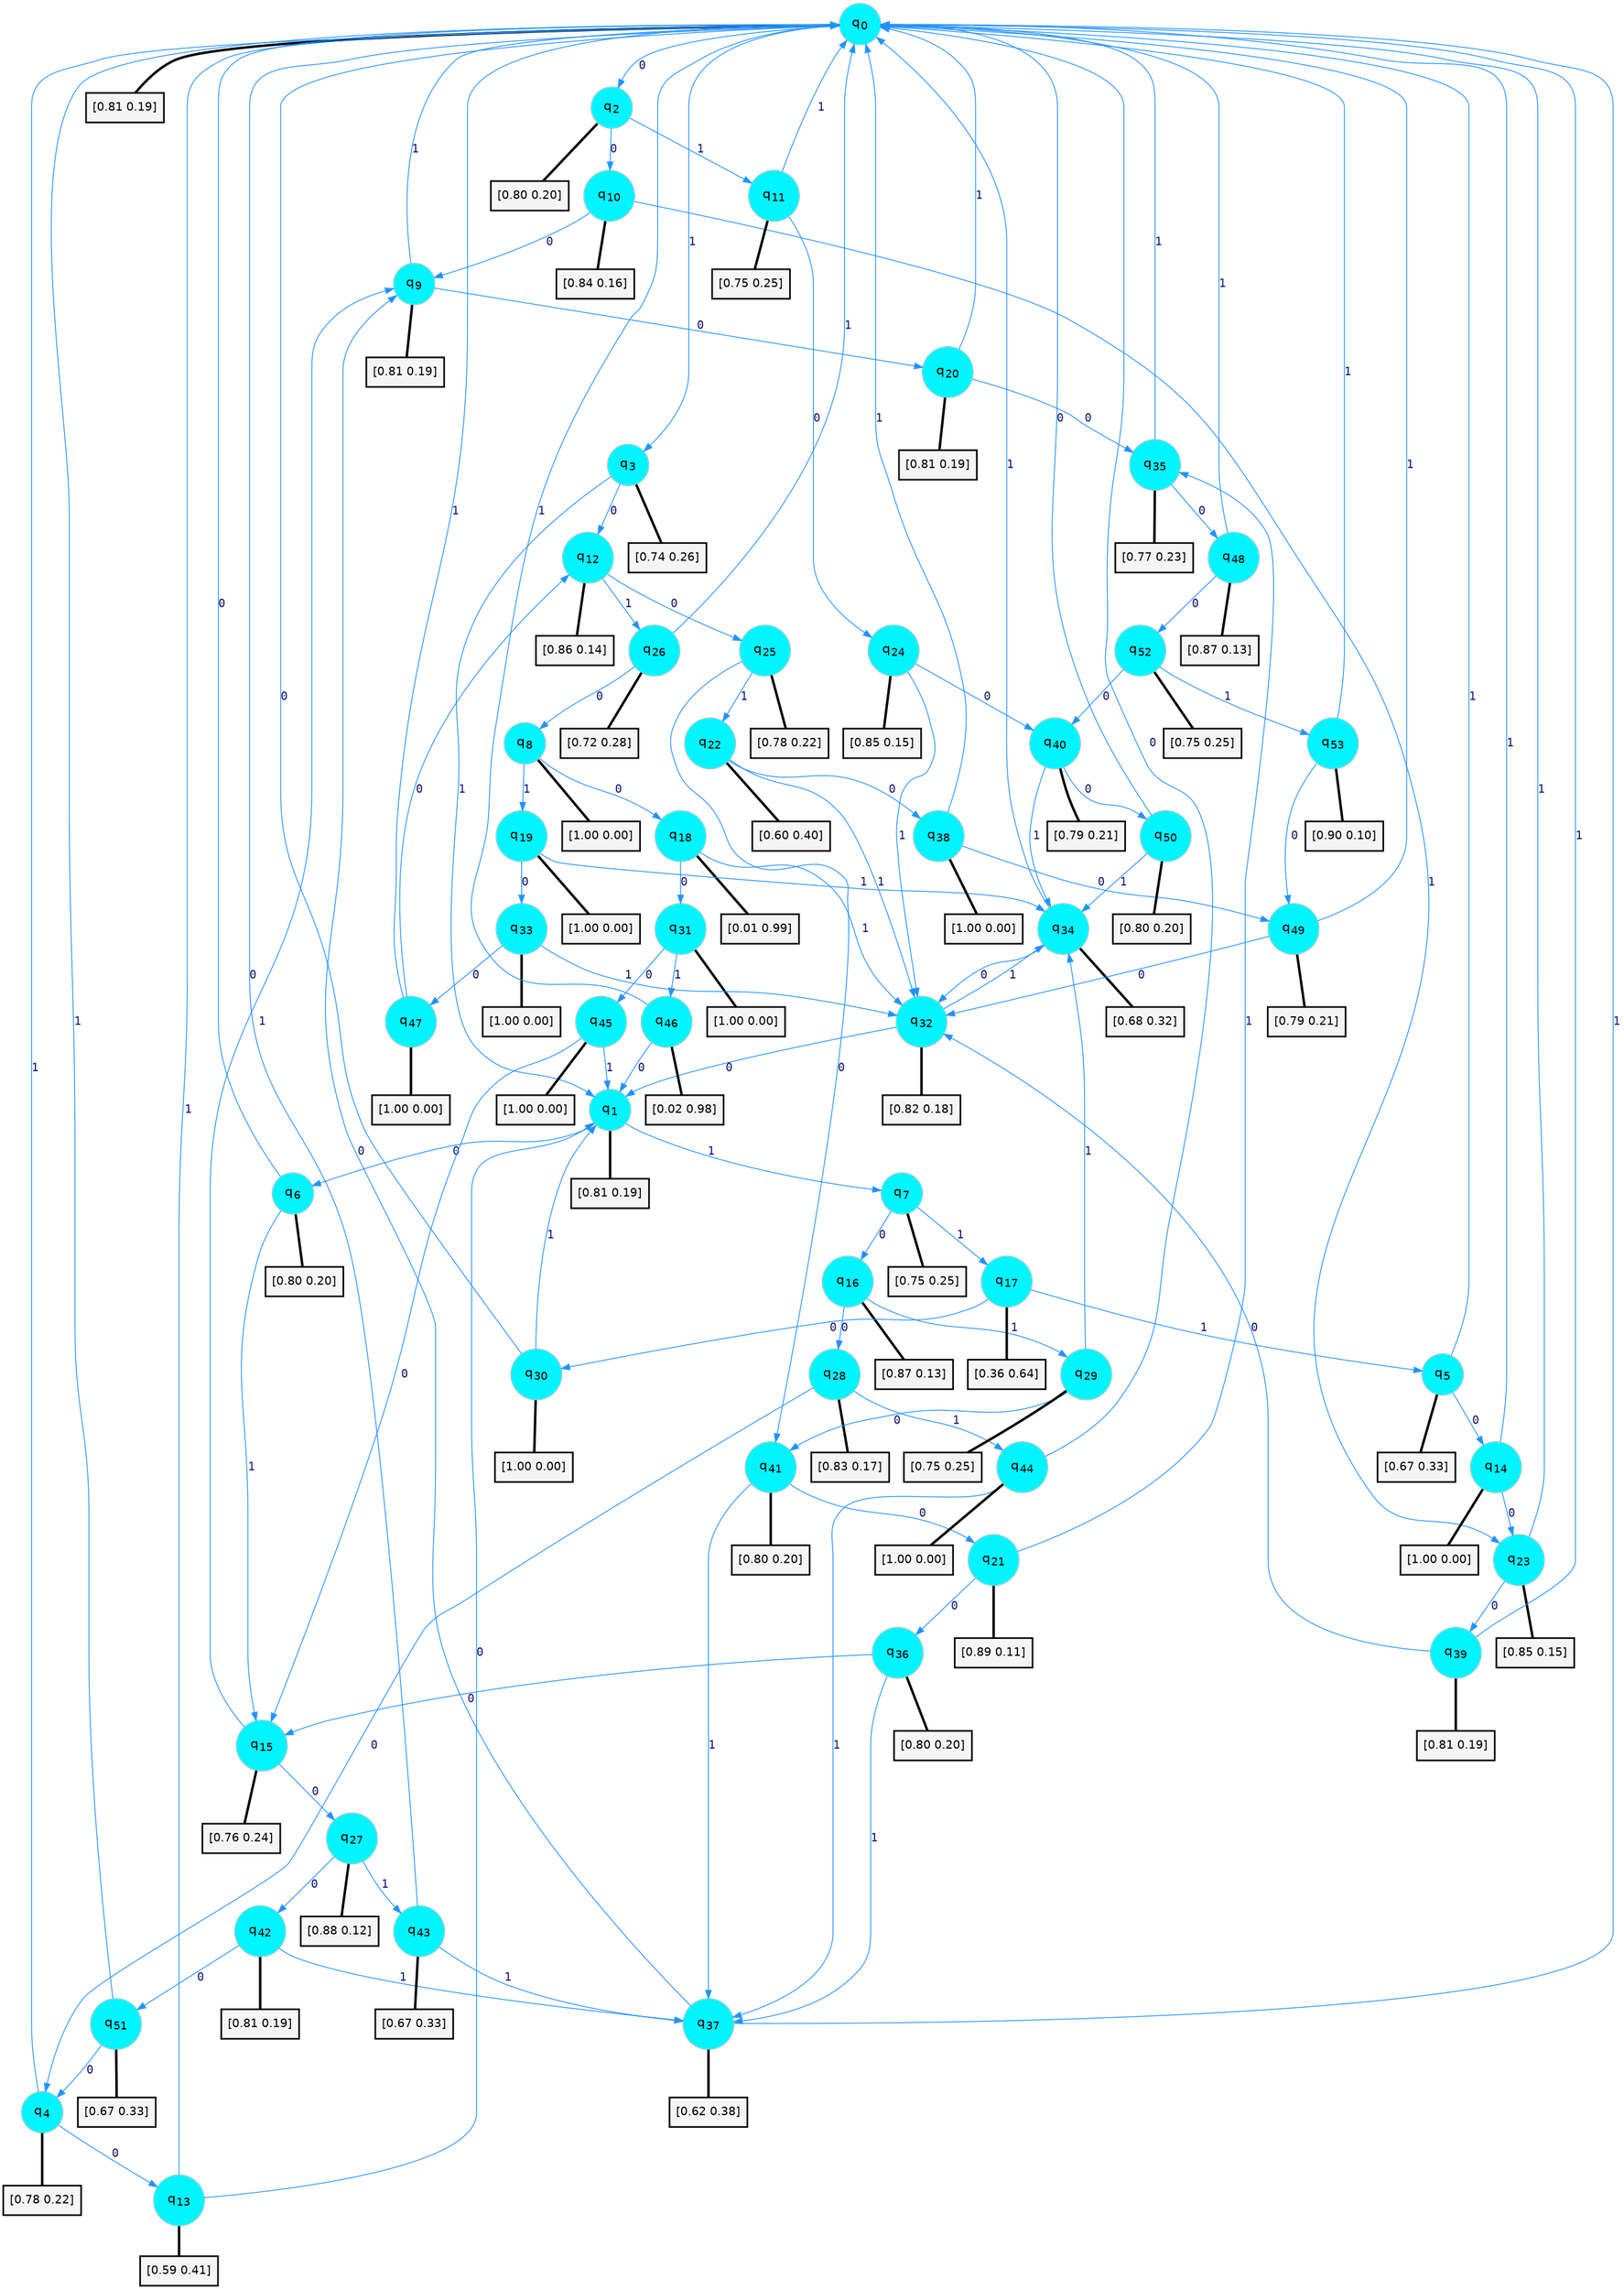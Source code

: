 digraph G {
graph [
bgcolor=transparent, dpi=300, rankdir=TD, size="40,25"];
node [
color=gray, fillcolor=turquoise1, fontcolor=black, fontname=Helvetica, fontsize=16, fontweight=bold, shape=circle, style=filled];
edge [
arrowsize=1, color=dodgerblue1, fontcolor=midnightblue, fontname=courier, fontweight=bold, penwidth=1, style=solid, weight=20];
0[label=<q<SUB>0</SUB>>];
1[label=<q<SUB>1</SUB>>];
2[label=<q<SUB>2</SUB>>];
3[label=<q<SUB>3</SUB>>];
4[label=<q<SUB>4</SUB>>];
5[label=<q<SUB>5</SUB>>];
6[label=<q<SUB>6</SUB>>];
7[label=<q<SUB>7</SUB>>];
8[label=<q<SUB>8</SUB>>];
9[label=<q<SUB>9</SUB>>];
10[label=<q<SUB>10</SUB>>];
11[label=<q<SUB>11</SUB>>];
12[label=<q<SUB>12</SUB>>];
13[label=<q<SUB>13</SUB>>];
14[label=<q<SUB>14</SUB>>];
15[label=<q<SUB>15</SUB>>];
16[label=<q<SUB>16</SUB>>];
17[label=<q<SUB>17</SUB>>];
18[label=<q<SUB>18</SUB>>];
19[label=<q<SUB>19</SUB>>];
20[label=<q<SUB>20</SUB>>];
21[label=<q<SUB>21</SUB>>];
22[label=<q<SUB>22</SUB>>];
23[label=<q<SUB>23</SUB>>];
24[label=<q<SUB>24</SUB>>];
25[label=<q<SUB>25</SUB>>];
26[label=<q<SUB>26</SUB>>];
27[label=<q<SUB>27</SUB>>];
28[label=<q<SUB>28</SUB>>];
29[label=<q<SUB>29</SUB>>];
30[label=<q<SUB>30</SUB>>];
31[label=<q<SUB>31</SUB>>];
32[label=<q<SUB>32</SUB>>];
33[label=<q<SUB>33</SUB>>];
34[label=<q<SUB>34</SUB>>];
35[label=<q<SUB>35</SUB>>];
36[label=<q<SUB>36</SUB>>];
37[label=<q<SUB>37</SUB>>];
38[label=<q<SUB>38</SUB>>];
39[label=<q<SUB>39</SUB>>];
40[label=<q<SUB>40</SUB>>];
41[label=<q<SUB>41</SUB>>];
42[label=<q<SUB>42</SUB>>];
43[label=<q<SUB>43</SUB>>];
44[label=<q<SUB>44</SUB>>];
45[label=<q<SUB>45</SUB>>];
46[label=<q<SUB>46</SUB>>];
47[label=<q<SUB>47</SUB>>];
48[label=<q<SUB>48</SUB>>];
49[label=<q<SUB>49</SUB>>];
50[label=<q<SUB>50</SUB>>];
51[label=<q<SUB>51</SUB>>];
52[label=<q<SUB>52</SUB>>];
53[label=<q<SUB>53</SUB>>];
54[label="[0.81 0.19]", shape=box,fontcolor=black, fontname=Helvetica, fontsize=14, penwidth=2, fillcolor=whitesmoke,color=black];
55[label="[0.81 0.19]", shape=box,fontcolor=black, fontname=Helvetica, fontsize=14, penwidth=2, fillcolor=whitesmoke,color=black];
56[label="[0.80 0.20]", shape=box,fontcolor=black, fontname=Helvetica, fontsize=14, penwidth=2, fillcolor=whitesmoke,color=black];
57[label="[0.74 0.26]", shape=box,fontcolor=black, fontname=Helvetica, fontsize=14, penwidth=2, fillcolor=whitesmoke,color=black];
58[label="[0.78 0.22]", shape=box,fontcolor=black, fontname=Helvetica, fontsize=14, penwidth=2, fillcolor=whitesmoke,color=black];
59[label="[0.67 0.33]", shape=box,fontcolor=black, fontname=Helvetica, fontsize=14, penwidth=2, fillcolor=whitesmoke,color=black];
60[label="[0.80 0.20]", shape=box,fontcolor=black, fontname=Helvetica, fontsize=14, penwidth=2, fillcolor=whitesmoke,color=black];
61[label="[0.75 0.25]", shape=box,fontcolor=black, fontname=Helvetica, fontsize=14, penwidth=2, fillcolor=whitesmoke,color=black];
62[label="[1.00 0.00]", shape=box,fontcolor=black, fontname=Helvetica, fontsize=14, penwidth=2, fillcolor=whitesmoke,color=black];
63[label="[0.81 0.19]", shape=box,fontcolor=black, fontname=Helvetica, fontsize=14, penwidth=2, fillcolor=whitesmoke,color=black];
64[label="[0.84 0.16]", shape=box,fontcolor=black, fontname=Helvetica, fontsize=14, penwidth=2, fillcolor=whitesmoke,color=black];
65[label="[0.75 0.25]", shape=box,fontcolor=black, fontname=Helvetica, fontsize=14, penwidth=2, fillcolor=whitesmoke,color=black];
66[label="[0.86 0.14]", shape=box,fontcolor=black, fontname=Helvetica, fontsize=14, penwidth=2, fillcolor=whitesmoke,color=black];
67[label="[0.59 0.41]", shape=box,fontcolor=black, fontname=Helvetica, fontsize=14, penwidth=2, fillcolor=whitesmoke,color=black];
68[label="[1.00 0.00]", shape=box,fontcolor=black, fontname=Helvetica, fontsize=14, penwidth=2, fillcolor=whitesmoke,color=black];
69[label="[0.76 0.24]", shape=box,fontcolor=black, fontname=Helvetica, fontsize=14, penwidth=2, fillcolor=whitesmoke,color=black];
70[label="[0.87 0.13]", shape=box,fontcolor=black, fontname=Helvetica, fontsize=14, penwidth=2, fillcolor=whitesmoke,color=black];
71[label="[0.36 0.64]", shape=box,fontcolor=black, fontname=Helvetica, fontsize=14, penwidth=2, fillcolor=whitesmoke,color=black];
72[label="[0.01 0.99]", shape=box,fontcolor=black, fontname=Helvetica, fontsize=14, penwidth=2, fillcolor=whitesmoke,color=black];
73[label="[1.00 0.00]", shape=box,fontcolor=black, fontname=Helvetica, fontsize=14, penwidth=2, fillcolor=whitesmoke,color=black];
74[label="[0.81 0.19]", shape=box,fontcolor=black, fontname=Helvetica, fontsize=14, penwidth=2, fillcolor=whitesmoke,color=black];
75[label="[0.89 0.11]", shape=box,fontcolor=black, fontname=Helvetica, fontsize=14, penwidth=2, fillcolor=whitesmoke,color=black];
76[label="[0.60 0.40]", shape=box,fontcolor=black, fontname=Helvetica, fontsize=14, penwidth=2, fillcolor=whitesmoke,color=black];
77[label="[0.85 0.15]", shape=box,fontcolor=black, fontname=Helvetica, fontsize=14, penwidth=2, fillcolor=whitesmoke,color=black];
78[label="[0.85 0.15]", shape=box,fontcolor=black, fontname=Helvetica, fontsize=14, penwidth=2, fillcolor=whitesmoke,color=black];
79[label="[0.78 0.22]", shape=box,fontcolor=black, fontname=Helvetica, fontsize=14, penwidth=2, fillcolor=whitesmoke,color=black];
80[label="[0.72 0.28]", shape=box,fontcolor=black, fontname=Helvetica, fontsize=14, penwidth=2, fillcolor=whitesmoke,color=black];
81[label="[0.88 0.12]", shape=box,fontcolor=black, fontname=Helvetica, fontsize=14, penwidth=2, fillcolor=whitesmoke,color=black];
82[label="[0.83 0.17]", shape=box,fontcolor=black, fontname=Helvetica, fontsize=14, penwidth=2, fillcolor=whitesmoke,color=black];
83[label="[0.75 0.25]", shape=box,fontcolor=black, fontname=Helvetica, fontsize=14, penwidth=2, fillcolor=whitesmoke,color=black];
84[label="[1.00 0.00]", shape=box,fontcolor=black, fontname=Helvetica, fontsize=14, penwidth=2, fillcolor=whitesmoke,color=black];
85[label="[1.00 0.00]", shape=box,fontcolor=black, fontname=Helvetica, fontsize=14, penwidth=2, fillcolor=whitesmoke,color=black];
86[label="[0.82 0.18]", shape=box,fontcolor=black, fontname=Helvetica, fontsize=14, penwidth=2, fillcolor=whitesmoke,color=black];
87[label="[1.00 0.00]", shape=box,fontcolor=black, fontname=Helvetica, fontsize=14, penwidth=2, fillcolor=whitesmoke,color=black];
88[label="[0.68 0.32]", shape=box,fontcolor=black, fontname=Helvetica, fontsize=14, penwidth=2, fillcolor=whitesmoke,color=black];
89[label="[0.77 0.23]", shape=box,fontcolor=black, fontname=Helvetica, fontsize=14, penwidth=2, fillcolor=whitesmoke,color=black];
90[label="[0.80 0.20]", shape=box,fontcolor=black, fontname=Helvetica, fontsize=14, penwidth=2, fillcolor=whitesmoke,color=black];
91[label="[0.62 0.38]", shape=box,fontcolor=black, fontname=Helvetica, fontsize=14, penwidth=2, fillcolor=whitesmoke,color=black];
92[label="[1.00 0.00]", shape=box,fontcolor=black, fontname=Helvetica, fontsize=14, penwidth=2, fillcolor=whitesmoke,color=black];
93[label="[0.81 0.19]", shape=box,fontcolor=black, fontname=Helvetica, fontsize=14, penwidth=2, fillcolor=whitesmoke,color=black];
94[label="[0.79 0.21]", shape=box,fontcolor=black, fontname=Helvetica, fontsize=14, penwidth=2, fillcolor=whitesmoke,color=black];
95[label="[0.80 0.20]", shape=box,fontcolor=black, fontname=Helvetica, fontsize=14, penwidth=2, fillcolor=whitesmoke,color=black];
96[label="[0.81 0.19]", shape=box,fontcolor=black, fontname=Helvetica, fontsize=14, penwidth=2, fillcolor=whitesmoke,color=black];
97[label="[0.67 0.33]", shape=box,fontcolor=black, fontname=Helvetica, fontsize=14, penwidth=2, fillcolor=whitesmoke,color=black];
98[label="[1.00 0.00]", shape=box,fontcolor=black, fontname=Helvetica, fontsize=14, penwidth=2, fillcolor=whitesmoke,color=black];
99[label="[1.00 0.00]", shape=box,fontcolor=black, fontname=Helvetica, fontsize=14, penwidth=2, fillcolor=whitesmoke,color=black];
100[label="[0.02 0.98]", shape=box,fontcolor=black, fontname=Helvetica, fontsize=14, penwidth=2, fillcolor=whitesmoke,color=black];
101[label="[1.00 0.00]", shape=box,fontcolor=black, fontname=Helvetica, fontsize=14, penwidth=2, fillcolor=whitesmoke,color=black];
102[label="[0.87 0.13]", shape=box,fontcolor=black, fontname=Helvetica, fontsize=14, penwidth=2, fillcolor=whitesmoke,color=black];
103[label="[0.79 0.21]", shape=box,fontcolor=black, fontname=Helvetica, fontsize=14, penwidth=2, fillcolor=whitesmoke,color=black];
104[label="[0.80 0.20]", shape=box,fontcolor=black, fontname=Helvetica, fontsize=14, penwidth=2, fillcolor=whitesmoke,color=black];
105[label="[0.67 0.33]", shape=box,fontcolor=black, fontname=Helvetica, fontsize=14, penwidth=2, fillcolor=whitesmoke,color=black];
106[label="[0.75 0.25]", shape=box,fontcolor=black, fontname=Helvetica, fontsize=14, penwidth=2, fillcolor=whitesmoke,color=black];
107[label="[0.90 0.10]", shape=box,fontcolor=black, fontname=Helvetica, fontsize=14, penwidth=2, fillcolor=whitesmoke,color=black];
0->2 [label=0];
0->3 [label=1];
0->54 [arrowhead=none, penwidth=3,color=black];
1->6 [label=0];
1->7 [label=1];
1->55 [arrowhead=none, penwidth=3,color=black];
2->10 [label=0];
2->11 [label=1];
2->56 [arrowhead=none, penwidth=3,color=black];
3->12 [label=0];
3->1 [label=1];
3->57 [arrowhead=none, penwidth=3,color=black];
4->13 [label=0];
4->0 [label=1];
4->58 [arrowhead=none, penwidth=3,color=black];
5->14 [label=0];
5->0 [label=1];
5->59 [arrowhead=none, penwidth=3,color=black];
6->0 [label=0];
6->15 [label=1];
6->60 [arrowhead=none, penwidth=3,color=black];
7->16 [label=0];
7->17 [label=1];
7->61 [arrowhead=none, penwidth=3,color=black];
8->18 [label=0];
8->19 [label=1];
8->62 [arrowhead=none, penwidth=3,color=black];
9->20 [label=0];
9->0 [label=1];
9->63 [arrowhead=none, penwidth=3,color=black];
10->9 [label=0];
10->23 [label=1];
10->64 [arrowhead=none, penwidth=3,color=black];
11->24 [label=0];
11->0 [label=1];
11->65 [arrowhead=none, penwidth=3,color=black];
12->25 [label=0];
12->26 [label=1];
12->66 [arrowhead=none, penwidth=3,color=black];
13->1 [label=0];
13->0 [label=1];
13->67 [arrowhead=none, penwidth=3,color=black];
14->23 [label=0];
14->0 [label=1];
14->68 [arrowhead=none, penwidth=3,color=black];
15->27 [label=0];
15->9 [label=1];
15->69 [arrowhead=none, penwidth=3,color=black];
16->28 [label=0];
16->29 [label=1];
16->70 [arrowhead=none, penwidth=3,color=black];
17->30 [label=0];
17->5 [label=1];
17->71 [arrowhead=none, penwidth=3,color=black];
18->31 [label=0];
18->32 [label=1];
18->72 [arrowhead=none, penwidth=3,color=black];
19->33 [label=0];
19->34 [label=1];
19->73 [arrowhead=none, penwidth=3,color=black];
20->35 [label=0];
20->0 [label=1];
20->74 [arrowhead=none, penwidth=3,color=black];
21->36 [label=0];
21->35 [label=1];
21->75 [arrowhead=none, penwidth=3,color=black];
22->38 [label=0];
22->32 [label=1];
22->76 [arrowhead=none, penwidth=3,color=black];
23->39 [label=0];
23->0 [label=1];
23->77 [arrowhead=none, penwidth=3,color=black];
24->40 [label=0];
24->32 [label=1];
24->78 [arrowhead=none, penwidth=3,color=black];
25->41 [label=0];
25->22 [label=1];
25->79 [arrowhead=none, penwidth=3,color=black];
26->8 [label=0];
26->0 [label=1];
26->80 [arrowhead=none, penwidth=3,color=black];
27->42 [label=0];
27->43 [label=1];
27->81 [arrowhead=none, penwidth=3,color=black];
28->4 [label=0];
28->44 [label=1];
28->82 [arrowhead=none, penwidth=3,color=black];
29->41 [label=0];
29->34 [label=1];
29->83 [arrowhead=none, penwidth=3,color=black];
30->0 [label=0];
30->1 [label=1];
30->84 [arrowhead=none, penwidth=3,color=black];
31->45 [label=0];
31->46 [label=1];
31->85 [arrowhead=none, penwidth=3,color=black];
32->1 [label=0];
32->34 [label=1];
32->86 [arrowhead=none, penwidth=3,color=black];
33->47 [label=0];
33->32 [label=1];
33->87 [arrowhead=none, penwidth=3,color=black];
34->32 [label=0];
34->0 [label=1];
34->88 [arrowhead=none, penwidth=3,color=black];
35->48 [label=0];
35->0 [label=1];
35->89 [arrowhead=none, penwidth=3,color=black];
36->15 [label=0];
36->37 [label=1];
36->90 [arrowhead=none, penwidth=3,color=black];
37->9 [label=0];
37->0 [label=1];
37->91 [arrowhead=none, penwidth=3,color=black];
38->49 [label=0];
38->0 [label=1];
38->92 [arrowhead=none, penwidth=3,color=black];
39->32 [label=0];
39->0 [label=1];
39->93 [arrowhead=none, penwidth=3,color=black];
40->50 [label=0];
40->34 [label=1];
40->94 [arrowhead=none, penwidth=3,color=black];
41->21 [label=0];
41->37 [label=1];
41->95 [arrowhead=none, penwidth=3,color=black];
42->51 [label=0];
42->37 [label=1];
42->96 [arrowhead=none, penwidth=3,color=black];
43->0 [label=0];
43->37 [label=1];
43->97 [arrowhead=none, penwidth=3,color=black];
44->0 [label=0];
44->37 [label=1];
44->98 [arrowhead=none, penwidth=3,color=black];
45->15 [label=0];
45->1 [label=1];
45->99 [arrowhead=none, penwidth=3,color=black];
46->1 [label=0];
46->0 [label=1];
46->100 [arrowhead=none, penwidth=3,color=black];
47->12 [label=0];
47->0 [label=1];
47->101 [arrowhead=none, penwidth=3,color=black];
48->52 [label=0];
48->0 [label=1];
48->102 [arrowhead=none, penwidth=3,color=black];
49->32 [label=0];
49->0 [label=1];
49->103 [arrowhead=none, penwidth=3,color=black];
50->0 [label=0];
50->34 [label=1];
50->104 [arrowhead=none, penwidth=3,color=black];
51->4 [label=0];
51->0 [label=1];
51->105 [arrowhead=none, penwidth=3,color=black];
52->40 [label=0];
52->53 [label=1];
52->106 [arrowhead=none, penwidth=3,color=black];
53->49 [label=0];
53->0 [label=1];
53->107 [arrowhead=none, penwidth=3,color=black];
}
